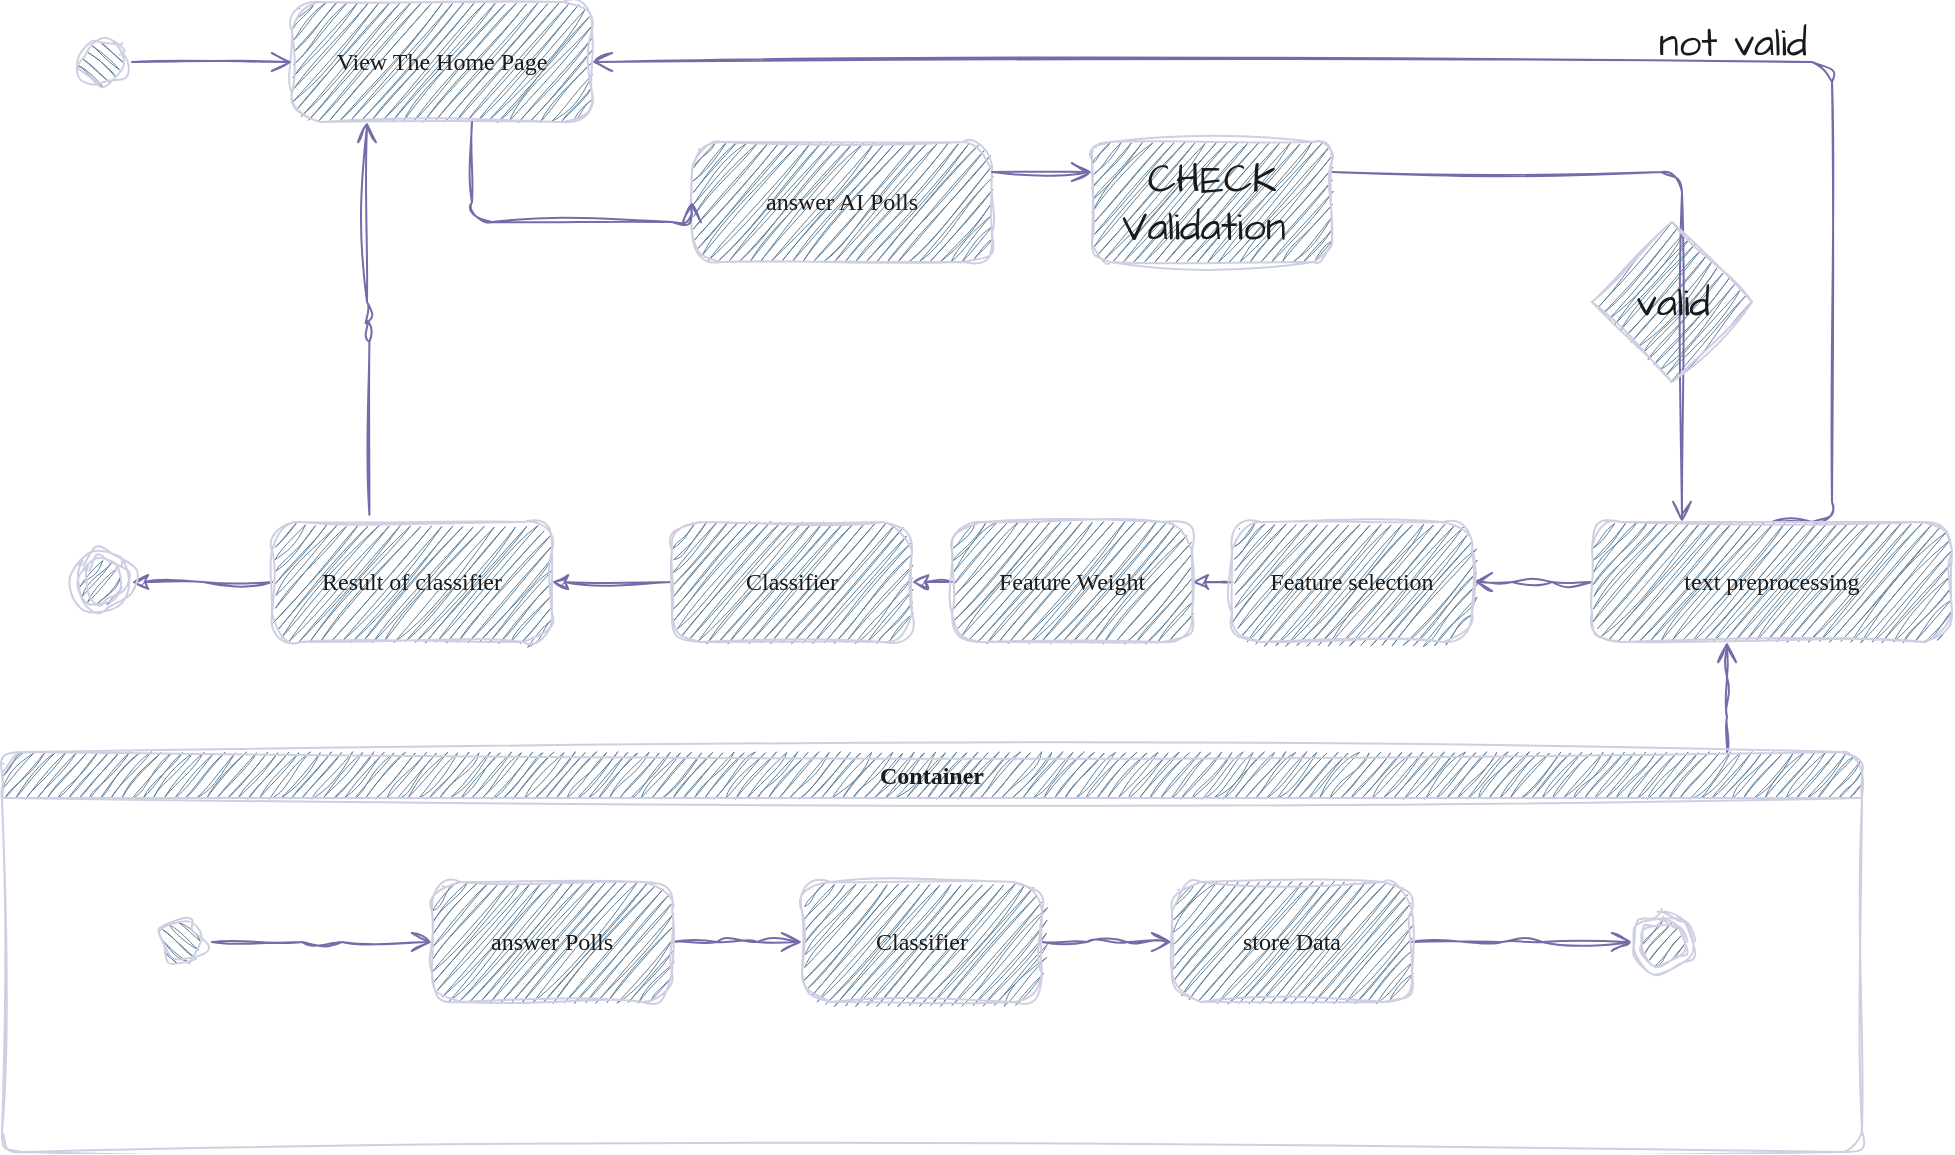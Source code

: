 <mxfile version="23.1.1" type="device">
  <diagram name="Page-1" id="58cdce13-f638-feb5-8d6f-7d28b1aa9fa0">
    <mxGraphModel dx="1434" dy="772" grid="1" gridSize="10" guides="1" tooltips="1" connect="1" arrows="1" fold="1" page="1" pageScale="1" pageWidth="1100" pageHeight="850" background="none" math="0" shadow="0">
      <root>
        <mxCell id="0" />
        <mxCell id="1" parent="0" />
        <mxCell id="3Wl8nzaNg-R15ZZoQcyr-36" value="" style="ellipse;html=1;shape=startState;rounded=1;shadow=0;comic=0;labelBackgroundColor=none;fontFamily=Verdana;fontSize=12;align=center;direction=south;sketch=1;curveFitting=1;jiggle=2;fillColor=#5D7F99;strokeColor=#D0CEE2;fontColor=#1A1A1A;" vertex="1" parent="1">
          <mxGeometry x="140" y="145" width="30" height="30" as="geometry" />
        </mxCell>
        <mxCell id="3Wl8nzaNg-R15ZZoQcyr-37" style="edgeStyle=orthogonalEdgeStyle;rounded=0;hachureGap=4;orthogonalLoop=1;jettySize=auto;html=1;fontFamily=Architects Daughter;fontSource=https%3A%2F%2Ffonts.googleapis.com%2Fcss%3Ffamily%3DArchitects%2BDaughter;fontSize=16;labelBackgroundColor=none;fontColor=default;sketch=1;curveFitting=1;jiggle=2;strokeColor=#736CA8;" edge="1" parent="1" source="3Wl8nzaNg-R15ZZoQcyr-38">
          <mxGeometry relative="1" as="geometry">
            <mxPoint x="170" y="420" as="targetPoint" />
          </mxGeometry>
        </mxCell>
        <mxCell id="3Wl8nzaNg-R15ZZoQcyr-38" value="Result of classifier" style="rounded=1;whiteSpace=wrap;html=1;arcSize=24;shadow=0;comic=0;labelBackgroundColor=none;fontFamily=Verdana;fontSize=12;align=center;sketch=1;curveFitting=1;jiggle=2;fillColor=#5D7F99;strokeColor=#D0CEE2;fontColor=#1A1A1A;" vertex="1" parent="1">
          <mxGeometry x="240" y="390" width="140" height="60" as="geometry" />
        </mxCell>
        <mxCell id="3Wl8nzaNg-R15ZZoQcyr-39" value="View The Home Page" style="rounded=1;whiteSpace=wrap;html=1;arcSize=24;shadow=0;comic=0;labelBackgroundColor=none;fontFamily=Verdana;fontSize=12;align=center;sketch=1;curveFitting=1;jiggle=2;fillColor=#5D7F99;strokeColor=#D0CEE2;fontColor=#1A1A1A;" vertex="1" parent="1">
          <mxGeometry x="250" y="130" width="150" height="60" as="geometry" />
        </mxCell>
        <mxCell id="3Wl8nzaNg-R15ZZoQcyr-40" style="edgeStyle=orthogonalEdgeStyle;html=1;exitX=1;exitY=0.25;entryX=0.25;entryY=0;labelBackgroundColor=none;endArrow=open;endSize=8;fontFamily=Verdana;fontSize=12;align=left;fontColor=default;sketch=1;curveFitting=1;jiggle=2;strokeColor=#736CA8;" edge="1" parent="1" source="3Wl8nzaNg-R15ZZoQcyr-62" target="3Wl8nzaNg-R15ZZoQcyr-44">
          <mxGeometry relative="1" as="geometry" />
        </mxCell>
        <mxCell id="3Wl8nzaNg-R15ZZoQcyr-41" value="answer AI Polls" style="rounded=1;whiteSpace=wrap;html=1;arcSize=24;shadow=0;comic=0;labelBackgroundColor=none;fontFamily=Verdana;fontSize=12;align=center;sketch=1;curveFitting=1;jiggle=2;fillColor=#5D7F99;strokeColor=#D0CEE2;fontColor=#1A1A1A;" vertex="1" parent="1">
          <mxGeometry x="450" y="200" width="150" height="60" as="geometry" />
        </mxCell>
        <mxCell id="3Wl8nzaNg-R15ZZoQcyr-42" style="edgeStyle=orthogonalEdgeStyle;html=1;exitX=0.5;exitY=0;entryX=1;entryY=0.5;labelBackgroundColor=none;endArrow=open;endSize=8;fontFamily=Verdana;fontSize=12;align=left;exitDx=0;exitDy=0;fontColor=default;sketch=1;curveFitting=1;jiggle=2;strokeColor=#736CA8;" edge="1" parent="1" source="3Wl8nzaNg-R15ZZoQcyr-44" target="3Wl8nzaNg-R15ZZoQcyr-39">
          <mxGeometry relative="1" as="geometry">
            <Array as="points">
              <mxPoint x="1020" y="160" />
            </Array>
          </mxGeometry>
        </mxCell>
        <mxCell id="3Wl8nzaNg-R15ZZoQcyr-43" style="edgeStyle=elbowEdgeStyle;html=1;exitX=0;exitY=0.5;entryX=1;entryY=0.5;labelBackgroundColor=none;endArrow=open;endSize=8;fontFamily=Verdana;fontSize=12;align=left;entryDx=0;entryDy=0;exitDx=0;exitDy=0;fontColor=default;sketch=1;curveFitting=1;jiggle=2;strokeColor=#736CA8;" edge="1" parent="1" source="3Wl8nzaNg-R15ZZoQcyr-44" target="3Wl8nzaNg-R15ZZoQcyr-46">
          <mxGeometry relative="1" as="geometry">
            <Array as="points">
              <mxPoint x="870" y="410" />
            </Array>
          </mxGeometry>
        </mxCell>
        <mxCell id="3Wl8nzaNg-R15ZZoQcyr-44" value="text preprocessing" style="rounded=1;whiteSpace=wrap;html=1;arcSize=24;shadow=0;comic=0;labelBackgroundColor=none;fontFamily=Verdana;fontSize=12;align=center;sketch=1;curveFitting=1;jiggle=2;fillColor=#5D7F99;strokeColor=#D0CEE2;fontColor=#1A1A1A;" vertex="1" parent="1">
          <mxGeometry x="900" y="390" width="180" height="60" as="geometry" />
        </mxCell>
        <mxCell id="3Wl8nzaNg-R15ZZoQcyr-45" style="edgeStyle=orthogonalEdgeStyle;rounded=0;hachureGap=4;orthogonalLoop=1;jettySize=auto;html=1;exitX=0;exitY=0.5;exitDx=0;exitDy=0;entryX=1;entryY=0.5;entryDx=0;entryDy=0;fontFamily=Architects Daughter;fontSource=https%3A%2F%2Ffonts.googleapis.com%2Fcss%3Ffamily%3DArchitects%2BDaughter;fontSize=16;labelBackgroundColor=none;fontColor=default;sketch=1;curveFitting=1;jiggle=2;strokeColor=#736CA8;" edge="1" parent="1" source="3Wl8nzaNg-R15ZZoQcyr-46" target="3Wl8nzaNg-R15ZZoQcyr-67">
          <mxGeometry relative="1" as="geometry" />
        </mxCell>
        <mxCell id="3Wl8nzaNg-R15ZZoQcyr-46" value="Feature selection" style="rounded=1;whiteSpace=wrap;html=1;arcSize=24;shadow=0;comic=0;labelBackgroundColor=none;fontFamily=Verdana;fontSize=12;align=center;sketch=1;curveFitting=1;jiggle=2;fillColor=#5D7F99;strokeColor=#D0CEE2;fontColor=#1A1A1A;" vertex="1" parent="1">
          <mxGeometry x="720" y="390" width="120" height="60" as="geometry" />
        </mxCell>
        <mxCell id="3Wl8nzaNg-R15ZZoQcyr-47" style="edgeStyle=elbowEdgeStyle;html=1;labelBackgroundColor=none;endArrow=open;endSize=8;fontFamily=Verdana;fontSize=12;align=left;fontColor=default;sketch=1;curveFitting=1;jiggle=2;strokeColor=#736CA8;" edge="1" parent="1" source="3Wl8nzaNg-R15ZZoQcyr-48" target="3Wl8nzaNg-R15ZZoQcyr-44">
          <mxGeometry relative="1" as="geometry" />
        </mxCell>
        <mxCell id="3Wl8nzaNg-R15ZZoQcyr-48" value="Container" style="swimlane;whiteSpace=wrap;html=1;rounded=1;shadow=0;comic=0;labelBackgroundColor=none;strokeWidth=1;fontFamily=Verdana;fontSize=12;align=center;sketch=1;curveFitting=1;jiggle=2;fillColor=#5D7F99;strokeColor=#D0CEE2;fontColor=#1A1A1A;" vertex="1" parent="1">
          <mxGeometry x="105" y="505" width="930" height="200" as="geometry" />
        </mxCell>
        <mxCell id="3Wl8nzaNg-R15ZZoQcyr-49" style="edgeStyle=elbowEdgeStyle;html=1;labelBackgroundColor=none;endArrow=open;endSize=8;fontFamily=Verdana;fontSize=12;align=left;fontColor=default;sketch=1;curveFitting=1;jiggle=2;strokeColor=#736CA8;" edge="1" parent="3Wl8nzaNg-R15ZZoQcyr-48" source="3Wl8nzaNg-R15ZZoQcyr-50" target="3Wl8nzaNg-R15ZZoQcyr-55">
          <mxGeometry relative="1" as="geometry" />
        </mxCell>
        <mxCell id="3Wl8nzaNg-R15ZZoQcyr-50" value="answer Polls" style="rounded=1;whiteSpace=wrap;html=1;arcSize=24;shadow=0;comic=0;labelBackgroundColor=none;fontFamily=Verdana;fontSize=12;align=center;sketch=1;curveFitting=1;jiggle=2;fillColor=#5D7F99;strokeColor=#D0CEE2;fontColor=#1A1A1A;" vertex="1" parent="3Wl8nzaNg-R15ZZoQcyr-48">
          <mxGeometry x="215" y="65" width="120" height="60" as="geometry" />
        </mxCell>
        <mxCell id="3Wl8nzaNg-R15ZZoQcyr-51" value="" style="ellipse;html=1;shape=endState;rounded=1;shadow=0;comic=0;labelBackgroundColor=none;fontFamily=Verdana;fontSize=12;align=center;sketch=1;curveFitting=1;jiggle=2;fillColor=#5D7F99;strokeColor=#D0CEE2;fontColor=#1A1A1A;" vertex="1" parent="3Wl8nzaNg-R15ZZoQcyr-48">
          <mxGeometry x="815" y="80" width="30" height="30" as="geometry" />
        </mxCell>
        <mxCell id="3Wl8nzaNg-R15ZZoQcyr-52" style="edgeStyle=elbowEdgeStyle;html=1;labelBackgroundColor=none;endArrow=open;endSize=8;fontFamily=Verdana;fontSize=12;align=left;fontColor=default;sketch=1;curveFitting=1;jiggle=2;strokeColor=#736CA8;" edge="1" parent="3Wl8nzaNg-R15ZZoQcyr-48" source="3Wl8nzaNg-R15ZZoQcyr-53" target="3Wl8nzaNg-R15ZZoQcyr-50">
          <mxGeometry relative="1" as="geometry" />
        </mxCell>
        <mxCell id="3Wl8nzaNg-R15ZZoQcyr-53" value="" style="ellipse;html=1;shape=startState;rounded=1;shadow=0;comic=0;labelBackgroundColor=none;fontFamily=Verdana;fontSize=12;align=center;direction=south;sketch=1;curveFitting=1;jiggle=2;fillColor=#5D7F99;strokeColor=#D0CEE2;fontColor=#1A1A1A;" vertex="1" parent="3Wl8nzaNg-R15ZZoQcyr-48">
          <mxGeometry x="75" y="80" width="30" height="30" as="geometry" />
        </mxCell>
        <mxCell id="3Wl8nzaNg-R15ZZoQcyr-54" style="edgeStyle=elbowEdgeStyle;html=1;labelBackgroundColor=none;endArrow=open;endSize=8;fontFamily=Verdana;fontSize=12;align=left;fontColor=default;sketch=1;curveFitting=1;jiggle=2;strokeColor=#736CA8;" edge="1" parent="3Wl8nzaNg-R15ZZoQcyr-48" source="3Wl8nzaNg-R15ZZoQcyr-55" target="3Wl8nzaNg-R15ZZoQcyr-57">
          <mxGeometry relative="1" as="geometry" />
        </mxCell>
        <mxCell id="3Wl8nzaNg-R15ZZoQcyr-55" value="Classifier" style="rounded=1;whiteSpace=wrap;html=1;arcSize=24;shadow=0;comic=0;labelBackgroundColor=none;fontFamily=Verdana;fontSize=12;align=center;sketch=1;curveFitting=1;jiggle=2;fillColor=#5D7F99;strokeColor=#D0CEE2;fontColor=#1A1A1A;" vertex="1" parent="3Wl8nzaNg-R15ZZoQcyr-48">
          <mxGeometry x="400" y="65" width="120" height="60" as="geometry" />
        </mxCell>
        <mxCell id="3Wl8nzaNg-R15ZZoQcyr-56" style="edgeStyle=elbowEdgeStyle;html=1;labelBackgroundColor=none;endArrow=open;endSize=8;fontFamily=Verdana;fontSize=12;align=left;fontColor=default;sketch=1;curveFitting=1;jiggle=2;strokeColor=#736CA8;" edge="1" parent="3Wl8nzaNg-R15ZZoQcyr-48" source="3Wl8nzaNg-R15ZZoQcyr-57" target="3Wl8nzaNg-R15ZZoQcyr-51">
          <mxGeometry relative="1" as="geometry" />
        </mxCell>
        <mxCell id="3Wl8nzaNg-R15ZZoQcyr-57" value="store Data" style="rounded=1;whiteSpace=wrap;html=1;arcSize=24;shadow=0;comic=0;labelBackgroundColor=none;fontFamily=Verdana;fontSize=12;align=center;sketch=1;curveFitting=1;jiggle=2;fillColor=#5D7F99;strokeColor=#D0CEE2;fontColor=#1A1A1A;" vertex="1" parent="3Wl8nzaNg-R15ZZoQcyr-48">
          <mxGeometry x="585" y="65" width="120" height="60" as="geometry" />
        </mxCell>
        <mxCell id="3Wl8nzaNg-R15ZZoQcyr-58" style="edgeStyle=orthogonalEdgeStyle;html=1;labelBackgroundColor=none;endArrow=open;endSize=8;fontFamily=Verdana;fontSize=12;align=left;fontColor=default;sketch=1;curveFitting=1;jiggle=2;strokeColor=#736CA8;" edge="1" parent="1" source="3Wl8nzaNg-R15ZZoQcyr-36" target="3Wl8nzaNg-R15ZZoQcyr-39">
          <mxGeometry relative="1" as="geometry" />
        </mxCell>
        <mxCell id="3Wl8nzaNg-R15ZZoQcyr-59" style="edgeStyle=orthogonalEdgeStyle;html=1;labelBackgroundColor=none;endArrow=open;endSize=8;fontFamily=Verdana;fontSize=12;align=left;entryX=0;entryY=0.5;fontColor=default;sketch=1;curveFitting=1;jiggle=2;strokeColor=#736CA8;" edge="1" parent="1" source="3Wl8nzaNg-R15ZZoQcyr-39" target="3Wl8nzaNg-R15ZZoQcyr-41">
          <mxGeometry relative="1" as="geometry">
            <Array as="points">
              <mxPoint x="340" y="240" />
            </Array>
          </mxGeometry>
        </mxCell>
        <mxCell id="3Wl8nzaNg-R15ZZoQcyr-60" style="edgeStyle=orthogonalEdgeStyle;html=1;exitX=0.348;exitY=-0.06;entryX=0.25;entryY=1;labelBackgroundColor=none;endArrow=open;endSize=8;fontFamily=Verdana;fontSize=12;align=left;exitDx=0;exitDy=0;exitPerimeter=0;fontColor=default;sketch=1;curveFitting=1;jiggle=2;strokeColor=#736CA8;" edge="1" parent="1" source="3Wl8nzaNg-R15ZZoQcyr-38" target="3Wl8nzaNg-R15ZZoQcyr-39">
          <mxGeometry relative="1" as="geometry" />
        </mxCell>
        <mxCell id="3Wl8nzaNg-R15ZZoQcyr-61" value="" style="edgeStyle=orthogonalEdgeStyle;html=1;exitX=1;exitY=0.25;entryX=0;entryY=0.25;labelBackgroundColor=none;endArrow=open;endSize=8;fontFamily=Verdana;fontSize=12;align=left;entryDx=0;entryDy=0;fontColor=default;sketch=1;curveFitting=1;jiggle=2;strokeColor=#736CA8;" edge="1" parent="1" source="3Wl8nzaNg-R15ZZoQcyr-41" target="3Wl8nzaNg-R15ZZoQcyr-62">
          <mxGeometry relative="1" as="geometry">
            <mxPoint x="600" y="225" as="sourcePoint" />
            <mxPoint x="830" y="320" as="targetPoint" />
          </mxGeometry>
        </mxCell>
        <mxCell id="3Wl8nzaNg-R15ZZoQcyr-62" value="CHECK Validation&amp;nbsp;" style="rounded=1;whiteSpace=wrap;html=1;hachureGap=4;fontFamily=Architects Daughter;fontSource=https%3A%2F%2Ffonts.googleapis.com%2Fcss%3Ffamily%3DArchitects%2BDaughter;fontSize=20;labelBackgroundColor=none;sketch=1;curveFitting=1;jiggle=2;fillColor=#5D7F99;strokeColor=#D0CEE2;fontColor=#1A1A1A;" vertex="1" parent="1">
          <mxGeometry x="650" y="200" width="120" height="60" as="geometry" />
        </mxCell>
        <mxCell id="3Wl8nzaNg-R15ZZoQcyr-63" value="" style="rhombus;whiteSpace=wrap;html=1;hachureGap=4;fontFamily=Architects Daughter;fontSource=https%3A%2F%2Ffonts.googleapis.com%2Fcss%3Ffamily%3DArchitects%2BDaughter;fontSize=20;labelBackgroundColor=none;sketch=1;curveFitting=1;jiggle=2;fillColor=#5D7F99;strokeColor=#D0CEE2;fontColor=#1A1A1A;" vertex="1" parent="1">
          <mxGeometry x="900" y="240" width="80" height="80" as="geometry" />
        </mxCell>
        <mxCell id="3Wl8nzaNg-R15ZZoQcyr-64" value="not valid" style="text;html=1;align=center;verticalAlign=middle;resizable=0;points=[];autosize=1;strokeColor=none;fillColor=none;fontSize=20;fontFamily=Architects Daughter;labelBackgroundColor=none;sketch=1;curveFitting=1;jiggle=2;fontColor=#1A1A1A;" vertex="1" parent="1">
          <mxGeometry x="920" y="130" width="100" height="40" as="geometry" />
        </mxCell>
        <mxCell id="3Wl8nzaNg-R15ZZoQcyr-65" value="valid" style="text;html=1;align=center;verticalAlign=middle;resizable=0;points=[];autosize=1;strokeColor=none;fillColor=none;fontSize=20;fontFamily=Architects Daughter;labelBackgroundColor=none;sketch=1;curveFitting=1;jiggle=2;fontColor=#1A1A1A;" vertex="1" parent="1">
          <mxGeometry x="910" y="260" width="60" height="40" as="geometry" />
        </mxCell>
        <mxCell id="3Wl8nzaNg-R15ZZoQcyr-66" style="edgeStyle=orthogonalEdgeStyle;rounded=0;hachureGap=4;orthogonalLoop=1;jettySize=auto;html=1;exitX=0;exitY=0.5;exitDx=0;exitDy=0;entryX=1;entryY=0.5;entryDx=0;entryDy=0;fontFamily=Architects Daughter;fontSource=https%3A%2F%2Ffonts.googleapis.com%2Fcss%3Ffamily%3DArchitects%2BDaughter;fontSize=16;labelBackgroundColor=none;fontColor=default;sketch=1;curveFitting=1;jiggle=2;strokeColor=#736CA8;" edge="1" parent="1" source="3Wl8nzaNg-R15ZZoQcyr-67" target="3Wl8nzaNg-R15ZZoQcyr-69">
          <mxGeometry relative="1" as="geometry" />
        </mxCell>
        <mxCell id="3Wl8nzaNg-R15ZZoQcyr-67" value="Feature Weight" style="rounded=1;whiteSpace=wrap;html=1;arcSize=24;shadow=0;comic=0;labelBackgroundColor=none;fontFamily=Verdana;fontSize=12;align=center;sketch=1;curveFitting=1;jiggle=2;fillColor=#5D7F99;strokeColor=#D0CEE2;fontColor=#1A1A1A;" vertex="1" parent="1">
          <mxGeometry x="580" y="390" width="120" height="60" as="geometry" />
        </mxCell>
        <mxCell id="3Wl8nzaNg-R15ZZoQcyr-68" style="edgeStyle=orthogonalEdgeStyle;rounded=0;hachureGap=4;orthogonalLoop=1;jettySize=auto;html=1;fontFamily=Architects Daughter;fontSource=https%3A%2F%2Ffonts.googleapis.com%2Fcss%3Ffamily%3DArchitects%2BDaughter;fontSize=16;labelBackgroundColor=none;fontColor=default;sketch=1;curveFitting=1;jiggle=2;strokeColor=#736CA8;" edge="1" parent="1" source="3Wl8nzaNg-R15ZZoQcyr-69" target="3Wl8nzaNg-R15ZZoQcyr-38">
          <mxGeometry relative="1" as="geometry" />
        </mxCell>
        <mxCell id="3Wl8nzaNg-R15ZZoQcyr-69" value="Classifier" style="rounded=1;whiteSpace=wrap;html=1;arcSize=24;shadow=0;comic=0;labelBackgroundColor=none;fontFamily=Verdana;fontSize=12;align=center;sketch=1;curveFitting=1;jiggle=2;fillColor=#5D7F99;strokeColor=#D0CEE2;fontColor=#1A1A1A;" vertex="1" parent="1">
          <mxGeometry x="440" y="390" width="120" height="60" as="geometry" />
        </mxCell>
        <mxCell id="3Wl8nzaNg-R15ZZoQcyr-70" value="" style="ellipse;html=1;shape=endState;rounded=1;shadow=0;comic=0;labelBackgroundColor=none;fontFamily=Verdana;fontSize=12;align=center;sketch=1;curveFitting=1;jiggle=2;fillColor=#5D7F99;strokeColor=#D0CEE2;fontColor=#1A1A1A;" vertex="1" parent="1">
          <mxGeometry x="140" y="405" width="30" height="30" as="geometry" />
        </mxCell>
      </root>
    </mxGraphModel>
  </diagram>
</mxfile>
